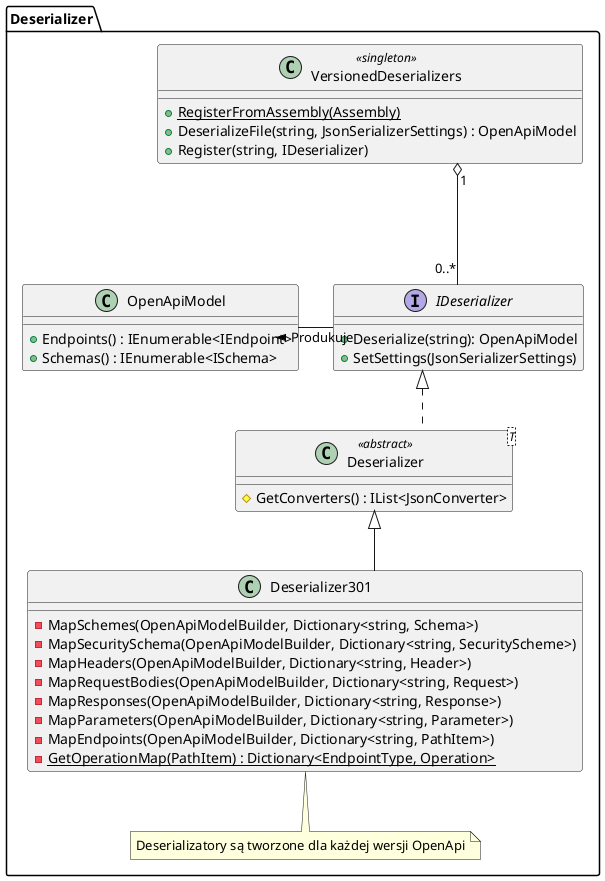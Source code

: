 @startuml Deserializer

skinparam linetype ortho

namespace Deserializer {
    
class OpenApiModel {
    +Endpoints() : IEnumerable<IEndpoint>
    +Schemas() : IEnumerable<ISchema>
}

interface IDeserializer {
    +Deserialize(string): OpenApiModel
    +SetSettings(JsonSerializerSettings)
}

class Deserializer<T> <<abstract>> {
    #GetConverters() : IList<JsonConverter>
}

class Deserializer301 {
    -MapSchemes(OpenApiModelBuilder, Dictionary<string, Schema>)
    -MapSecuritySchema(OpenApiModelBuilder, Dictionary<string, SecurityScheme>)
    -MapHeaders(OpenApiModelBuilder, Dictionary<string, Header>)
    -MapRequestBodies(OpenApiModelBuilder, Dictionary<string, Request>)
    -MapResponses(OpenApiModelBuilder, Dictionary<string, Response>)
    -MapParameters(OpenApiModelBuilder, Dictionary<string, Parameter>)
    -MapEndpoints(OpenApiModelBuilder, Dictionary<string, PathItem>)
    -{static} GetOperationMap(PathItem) : Dictionary<EndpointType, Operation>
}
note bottom : Deserializatory są tworzone dla każdej wersji OpenApi

class VersionedDeserializers <<singleton>> { 
    +{static} RegisterFromAssembly(Assembly)
    +DeserializeFile(string, JsonSerializerSettings) : OpenApiModel
    +Register(string, IDeserializer)
}


IDeserializer <|.. Deserializer
OpenApiModel -r-- IDeserializer : Produkuje <
Deserializer <|-- Deserializer301

VersionedDeserializers "1" o--- "0..*" IDeserializer 

}
@enduml